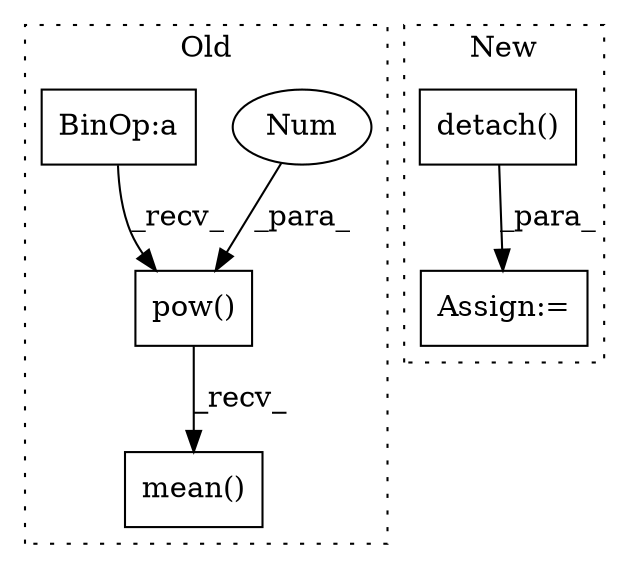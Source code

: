 digraph G {
subgraph cluster0 {
1 [label="pow()" a="75" s="552,664" l="111,1" shape="box"];
3 [label="Num" a="76" s="663" l="1" shape="ellipse"];
4 [label="BinOp:a" a="82" s="570" l="3" shape="box"];
5 [label="mean()" a="75" s="552,689" l="136,1" shape="box"];
label = "Old";
style="dotted";
}
subgraph cluster1 {
2 [label="detach()" a="75" s="583" l="24" shape="box"];
6 [label="Assign:=" a="68" s="561" l="3" shape="box"];
label = "New";
style="dotted";
}
1 -> 5 [label="_recv_"];
2 -> 6 [label="_para_"];
3 -> 1 [label="_para_"];
4 -> 1 [label="_recv_"];
}